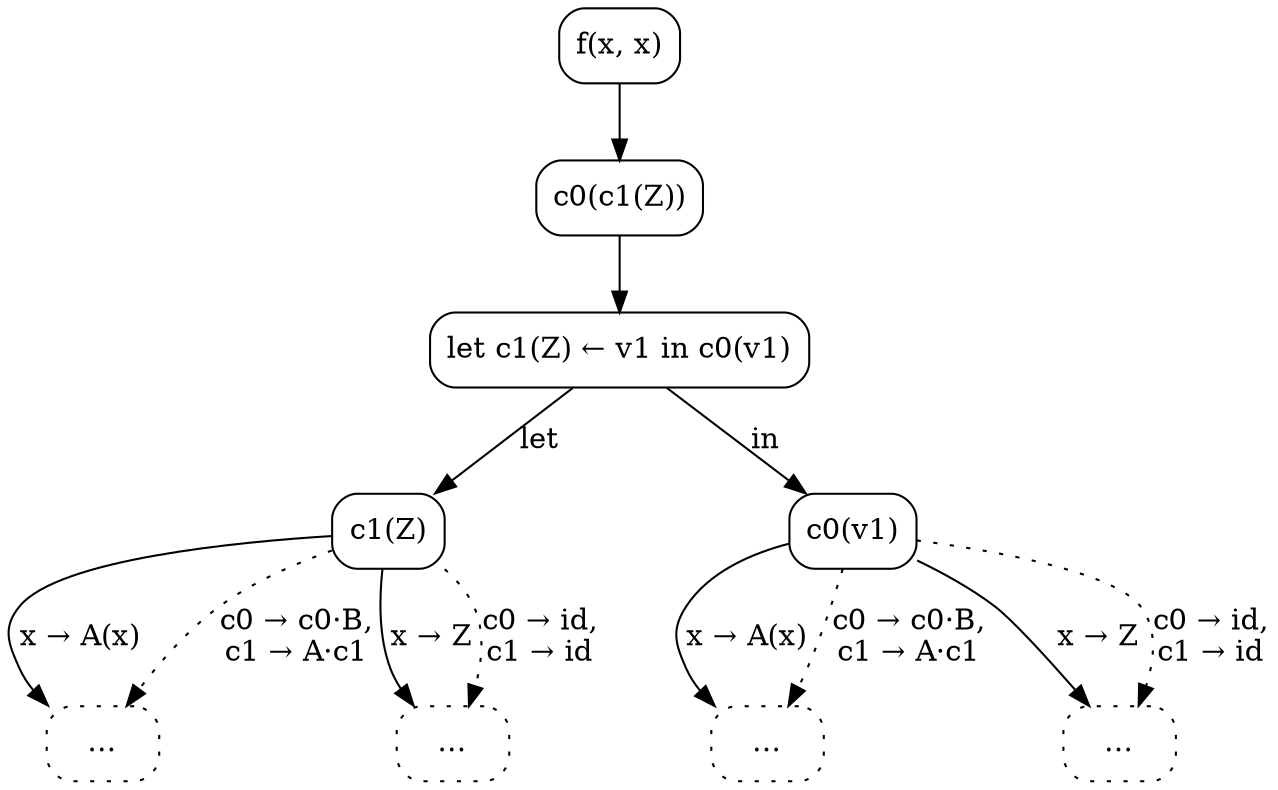 digraph {
  node [shape=box, style=rounded];

  C0 [label="f(x, x)"];
  C1 [label="c0(c1(Z))"];
  C0 -> C1;
  L1 [label="let c1(Z) ← v1 in c0(v1)"];
  C1-> L1;

  G1 [label="c1(Z)"];
  L1 -> G1 [label="let"];

  G2 [label="c0(v1)"];
  L1 -> G2 [label="in"];

  C2 [label="…", style="dotted,rounded"];
  G1 -> C2 [label="x → A(x)"];
  G1 -> C2 [label="c0 → c0·B,\nc1 → A·c1", style=dotted];

  C3 [label="…", style="dotted,rounded"];
  G1 -> C3 [label="x → Z"];
  G1 -> C3 [label="c0 → id,\nc1 → id", style=dotted];

  C4 [label="…", style="dotted,rounded"];
  G2 -> C4 [label="x → A(x)"];
  G2 -> C4 [label="c0 → c0·B,\nc1 → A·c1", style=dotted];

  C5 [label="…", style="dotted,rounded"];
  G2 -> C5 [label="x → Z"];
  G2 -> C5 [label="c0 → id,\nc1 → id", style=dotted];
}
